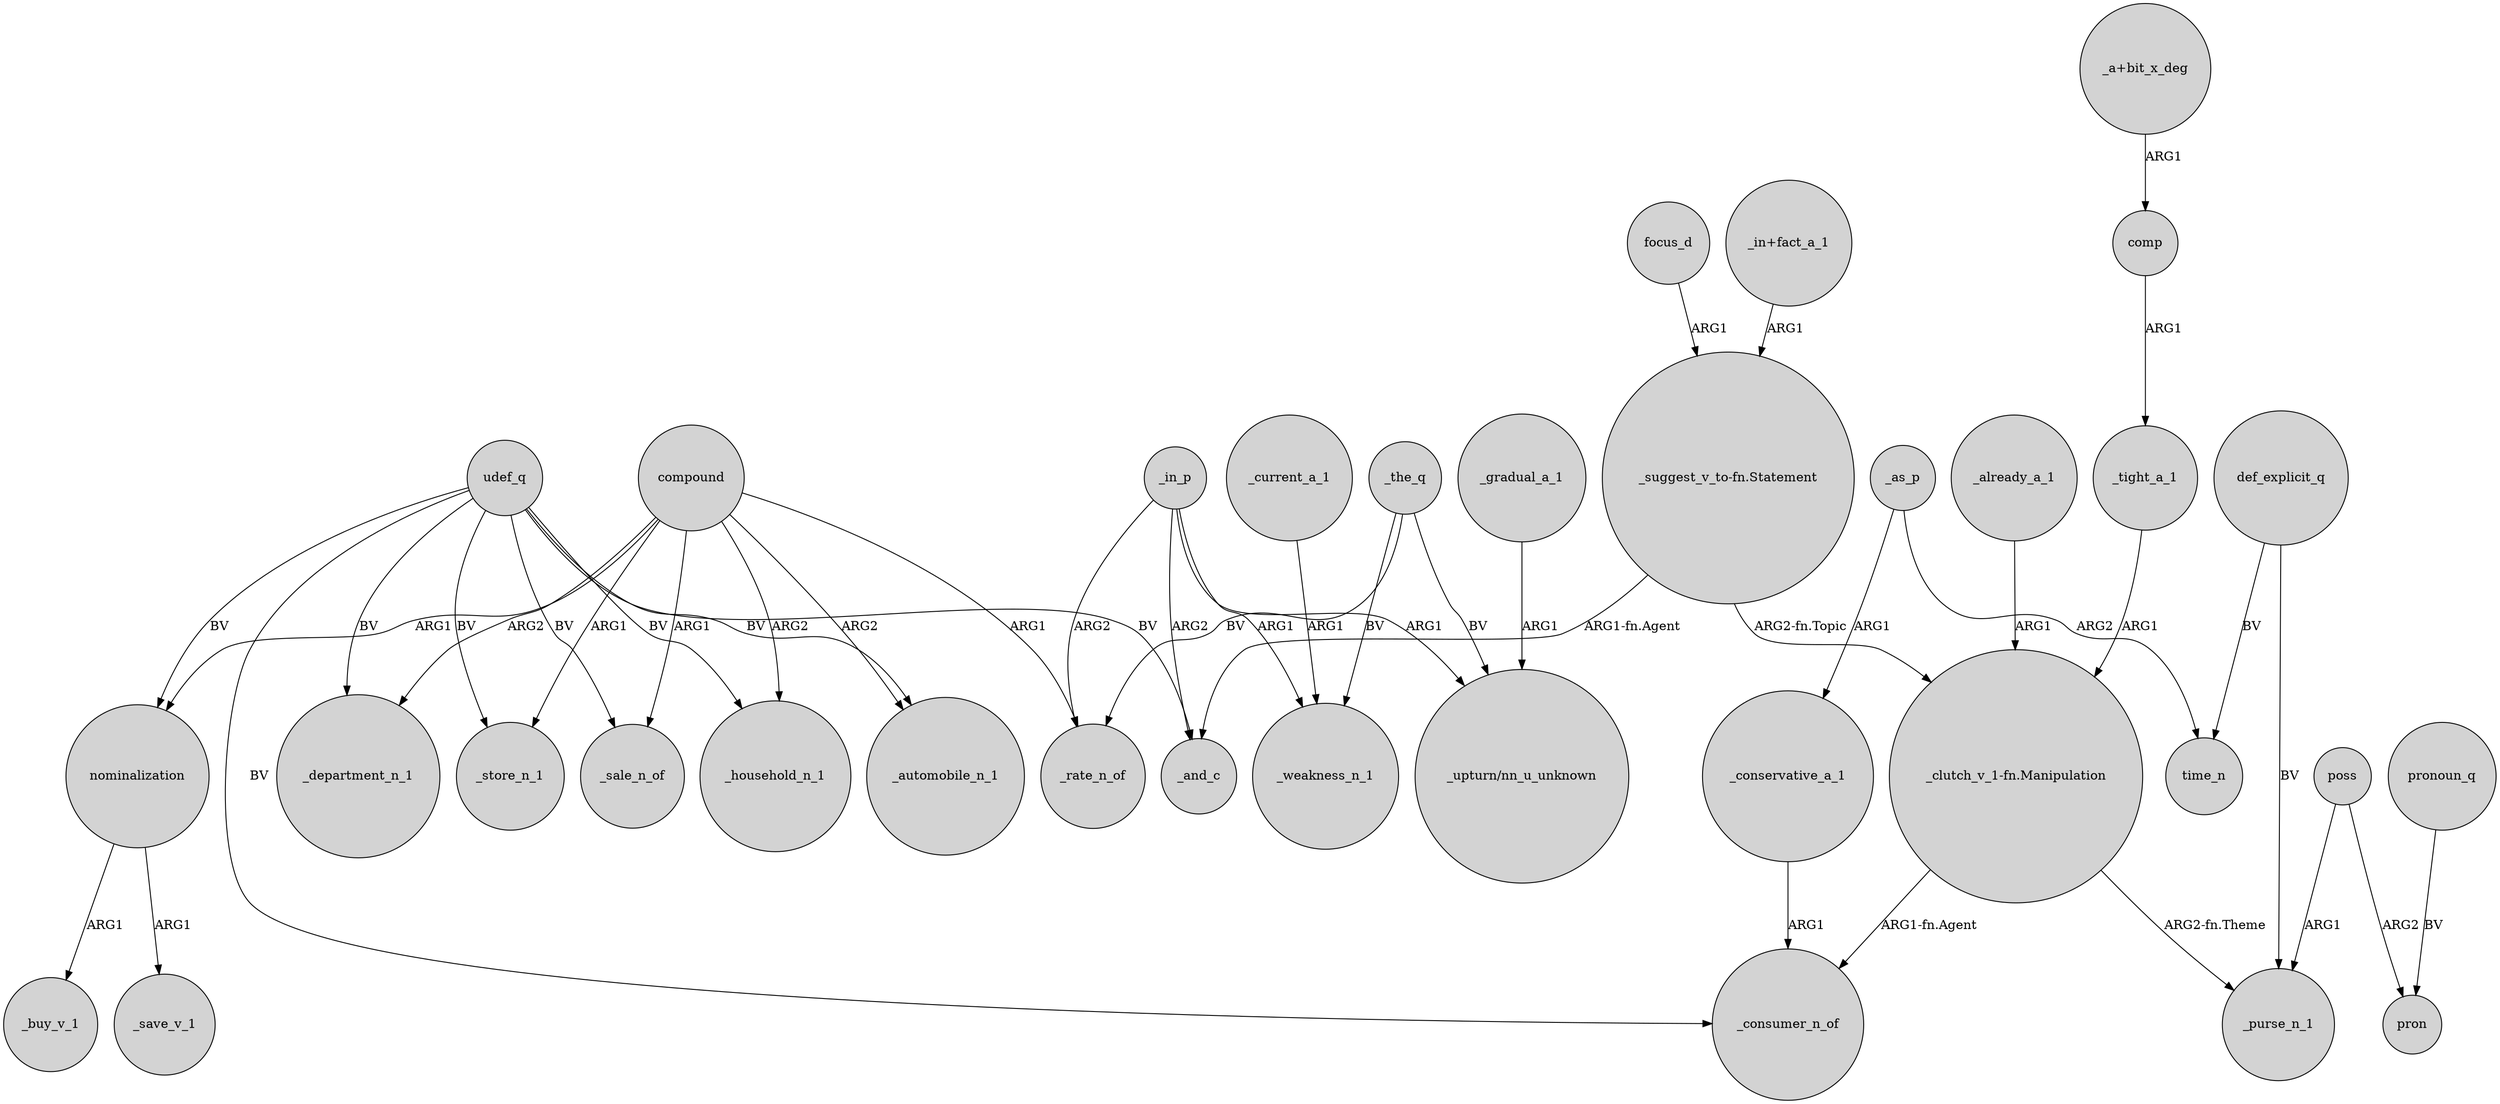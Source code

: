 digraph {
	node [shape=circle style=filled]
	udef_q -> _department_n_1 [label=BV]
	_in_p -> _weakness_n_1 [label=ARG1]
	udef_q -> _store_n_1 [label=BV]
	"_a+bit_x_deg" -> comp [label=ARG1]
	poss -> pron [label=ARG2]
	compound -> _store_n_1 [label=ARG1]
	_conservative_a_1 -> _consumer_n_of [label=ARG1]
	def_explicit_q -> time_n [label=BV]
	focus_d -> "_suggest_v_to-fn.Statement" [label=ARG1]
	comp -> _tight_a_1 [label=ARG1]
	_tight_a_1 -> "_clutch_v_1-fn.Manipulation" [label=ARG1]
	_in_p -> _rate_n_of [label=ARG2]
	udef_q -> _household_n_1 [label=BV]
	udef_q -> _automobile_n_1 [label=BV]
	compound -> _rate_n_of [label=ARG1]
	_current_a_1 -> _weakness_n_1 [label=ARG1]
	"_suggest_v_to-fn.Statement" -> "_clutch_v_1-fn.Manipulation" [label="ARG2-fn.Topic"]
	def_explicit_q -> _purse_n_1 [label=BV]
	nominalization -> _buy_v_1 [label=ARG1]
	compound -> _household_n_1 [label=ARG2]
	_the_q -> _weakness_n_1 [label=BV]
	poss -> _purse_n_1 [label=ARG1]
	_the_q -> _rate_n_of [label=BV]
	"_suggest_v_to-fn.Statement" -> _and_c [label="ARG1-fn.Agent"]
	_gradual_a_1 -> "_upturn/nn_u_unknown" [label=ARG1]
	pronoun_q -> pron [label=BV]
	nominalization -> _save_v_1 [label=ARG1]
	compound -> _automobile_n_1 [label=ARG2]
	udef_q -> _consumer_n_of [label=BV]
	_as_p -> _conservative_a_1 [label=ARG1]
	udef_q -> nominalization [label=BV]
	"_in+fact_a_1" -> "_suggest_v_to-fn.Statement" [label=ARG1]
	compound -> _sale_n_of [label=ARG1]
	udef_q -> _sale_n_of [label=BV]
	_in_p -> "_upturn/nn_u_unknown" [label=ARG1]
	_already_a_1 -> "_clutch_v_1-fn.Manipulation" [label=ARG1]
	udef_q -> _and_c [label=BV]
	"_clutch_v_1-fn.Manipulation" -> _purse_n_1 [label="ARG2-fn.Theme"]
	_in_p -> _and_c [label=ARG2]
	compound -> nominalization [label=ARG1]
	compound -> _department_n_1 [label=ARG2]
	_the_q -> "_upturn/nn_u_unknown" [label=BV]
	"_clutch_v_1-fn.Manipulation" -> _consumer_n_of [label="ARG1-fn.Agent"]
	_as_p -> time_n [label=ARG2]
}

